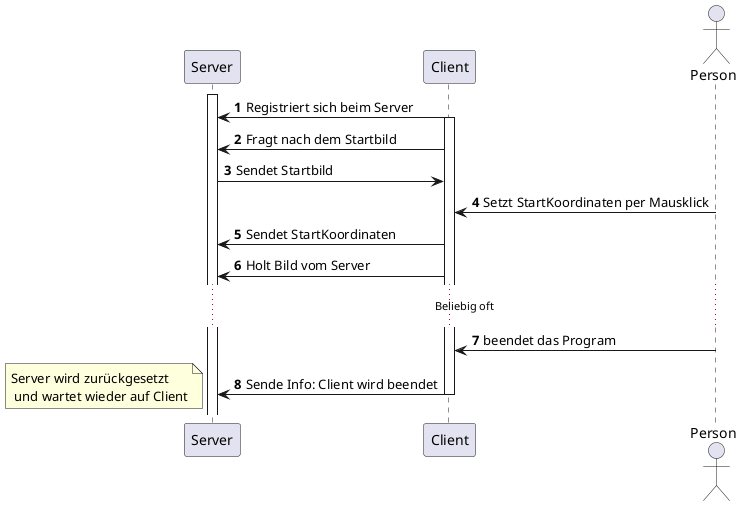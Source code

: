 @startuml
autonumber

activate Server
Client -> Server : Registriert sich beim Server
activate Client
Client -> Server : Fragt nach dem Startbild
Client <- Server : Sendet Startbild
actor Person
Client <- Person : Setzt StartKoordinaten per Mausklick
Client -> Server : Sendet StartKoordinaten
Client -> Server : Holt Bild vom Server
... Beliebig oft ...
Person -> Client : beendet das Program
Client -> Server : Sende Info: Client wird beendet
deactivate Client
note left: Server wird zurückgesetzt\n und wartet wieder auf Client

@enduml
